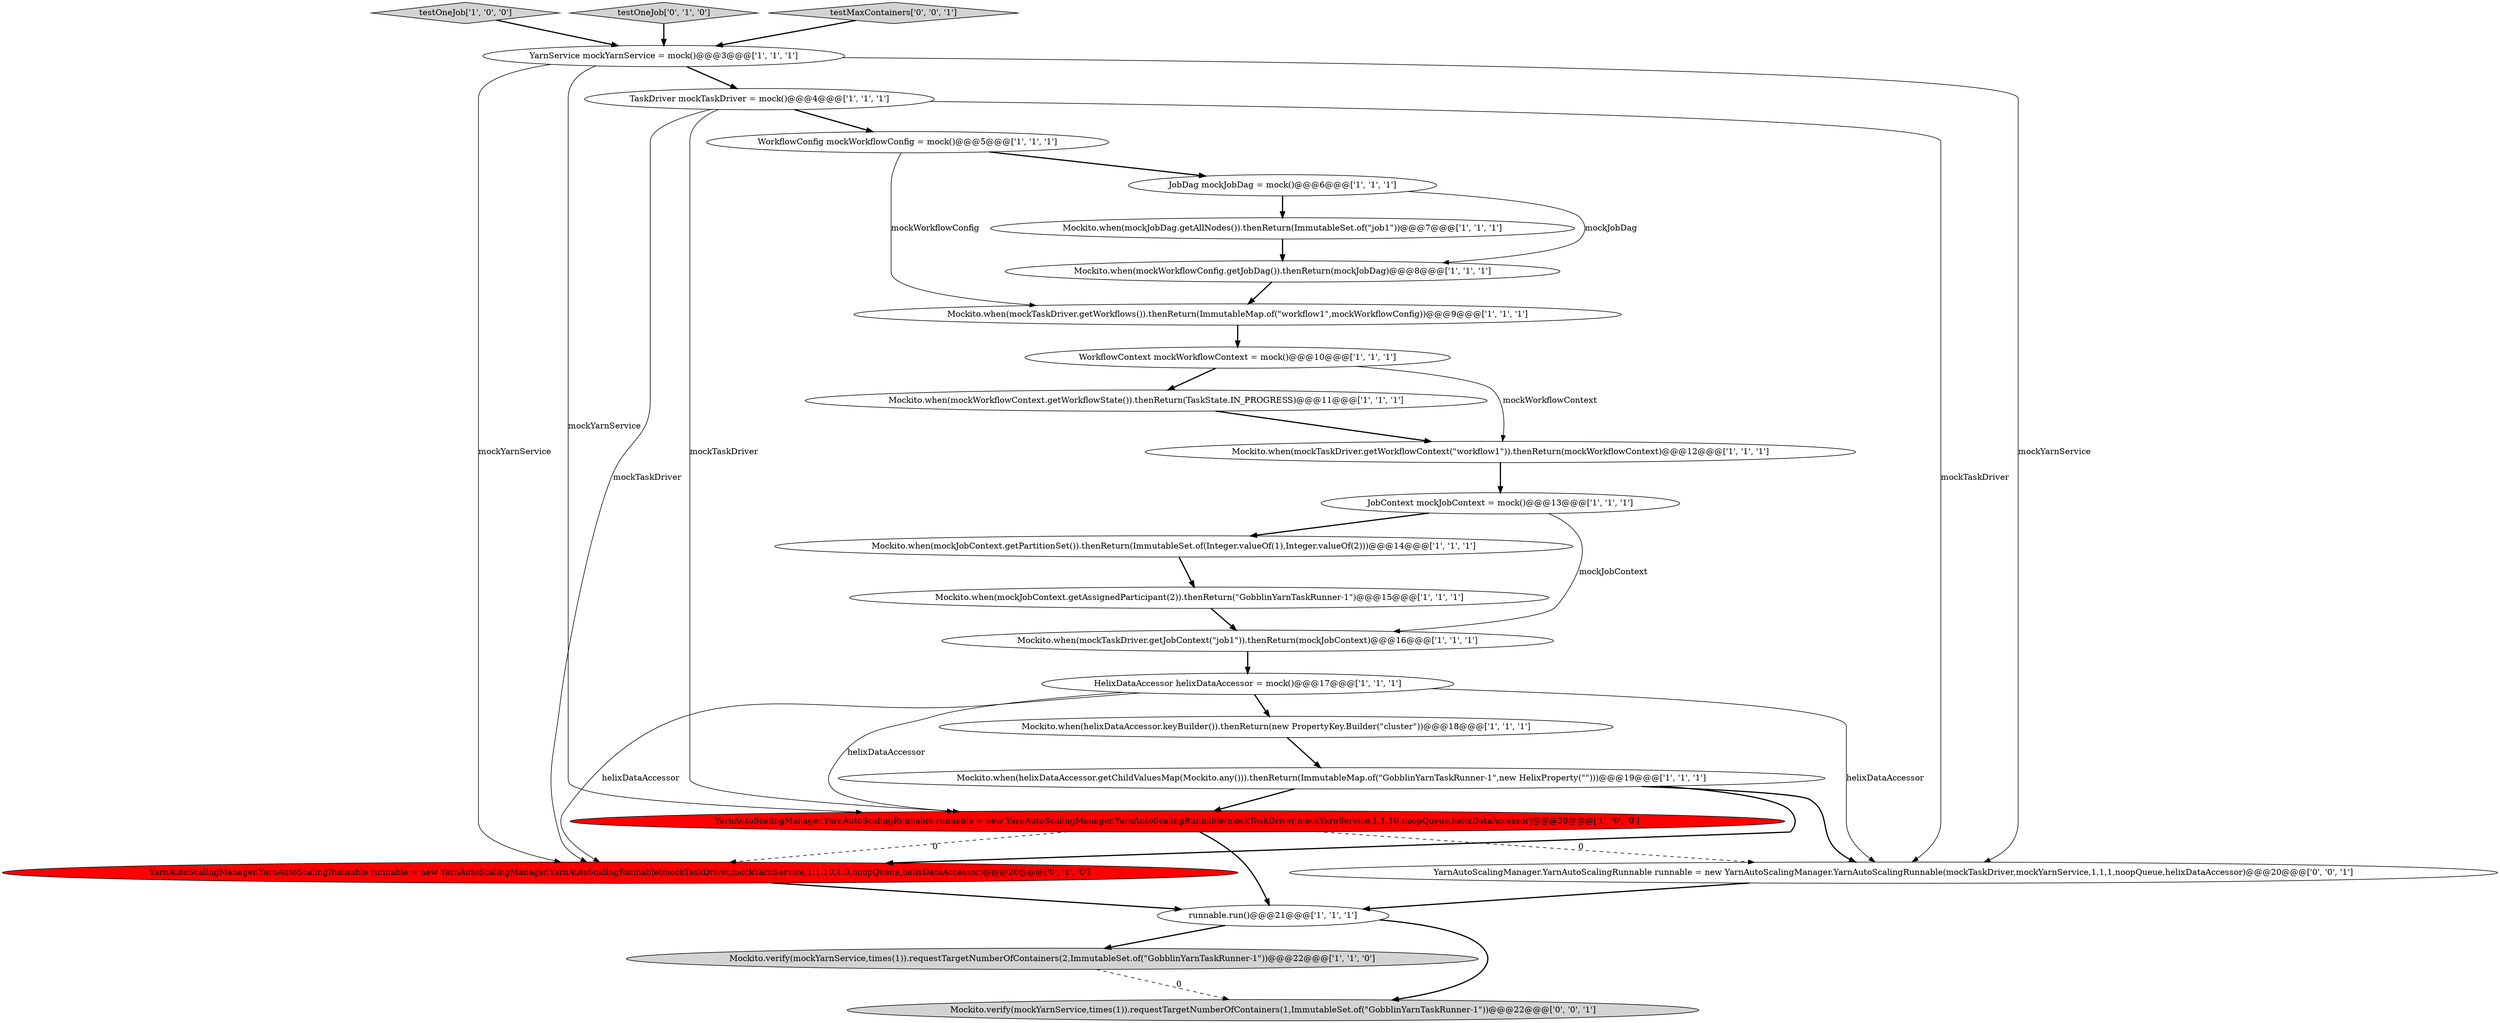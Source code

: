 digraph {
17 [style = filled, label = "WorkflowContext mockWorkflowContext = mock()@@@10@@@['1', '1', '1']", fillcolor = white, shape = ellipse image = "AAA0AAABBB1BBB"];
14 [style = filled, label = "testOneJob['1', '0', '0']", fillcolor = lightgray, shape = diamond image = "AAA0AAABBB1BBB"];
3 [style = filled, label = "Mockito.when(mockTaskDriver.getJobContext(\"job1\")).thenReturn(mockJobContext)@@@16@@@['1', '1', '1']", fillcolor = white, shape = ellipse image = "AAA0AAABBB1BBB"];
12 [style = filled, label = "JobContext mockJobContext = mock()@@@13@@@['1', '1', '1']", fillcolor = white, shape = ellipse image = "AAA0AAABBB1BBB"];
9 [style = filled, label = "Mockito.when(mockJobDag.getAllNodes()).thenReturn(ImmutableSet.of(\"job1\"))@@@7@@@['1', '1', '1']", fillcolor = white, shape = ellipse image = "AAA0AAABBB1BBB"];
2 [style = filled, label = "Mockito.when(helixDataAccessor.keyBuilder()).thenReturn(new PropertyKey.Builder(\"cluster\"))@@@18@@@['1', '1', '1']", fillcolor = white, shape = ellipse image = "AAA0AAABBB1BBB"];
10 [style = filled, label = "Mockito.verify(mockYarnService,times(1)).requestTargetNumberOfContainers(2,ImmutableSet.of(\"GobblinYarnTaskRunner-1\"))@@@22@@@['1', '1', '0']", fillcolor = lightgray, shape = ellipse image = "AAA0AAABBB1BBB"];
20 [style = filled, label = "Mockito.when(mockTaskDriver.getWorkflows()).thenReturn(ImmutableMap.of(\"workflow1\",mockWorkflowConfig))@@@9@@@['1', '1', '1']", fillcolor = white, shape = ellipse image = "AAA0AAABBB1BBB"];
11 [style = filled, label = "YarnService mockYarnService = mock()@@@3@@@['1', '1', '1']", fillcolor = white, shape = ellipse image = "AAA0AAABBB1BBB"];
13 [style = filled, label = "YarnAutoScalingManager.YarnAutoScalingRunnable runnable = new YarnAutoScalingManager.YarnAutoScalingRunnable(mockTaskDriver,mockYarnService,1,1,10,noopQueue,helixDataAccessor)@@@20@@@['1', '0', '0']", fillcolor = red, shape = ellipse image = "AAA1AAABBB1BBB"];
7 [style = filled, label = "Mockito.when(helixDataAccessor.getChildValuesMap(Mockito.any())).thenReturn(ImmutableMap.of(\"GobblinYarnTaskRunner-1\",new HelixProperty(\"\")))@@@19@@@['1', '1', '1']", fillcolor = white, shape = ellipse image = "AAA0AAABBB1BBB"];
18 [style = filled, label = "JobDag mockJobDag = mock()@@@6@@@['1', '1', '1']", fillcolor = white, shape = ellipse image = "AAA0AAABBB1BBB"];
21 [style = filled, label = "testOneJob['0', '1', '0']", fillcolor = lightgray, shape = diamond image = "AAA0AAABBB2BBB"];
6 [style = filled, label = "Mockito.when(mockTaskDriver.getWorkflowContext(\"workflow1\")).thenReturn(mockWorkflowContext)@@@12@@@['1', '1', '1']", fillcolor = white, shape = ellipse image = "AAA0AAABBB1BBB"];
8 [style = filled, label = "runnable.run()@@@21@@@['1', '1', '1']", fillcolor = white, shape = ellipse image = "AAA0AAABBB1BBB"];
25 [style = filled, label = "YarnAutoScalingManager.YarnAutoScalingRunnable runnable = new YarnAutoScalingManager.YarnAutoScalingRunnable(mockTaskDriver,mockYarnService,1,1,1,noopQueue,helixDataAccessor)@@@20@@@['0', '0', '1']", fillcolor = white, shape = ellipse image = "AAA0AAABBB3BBB"];
4 [style = filled, label = "Mockito.when(mockJobContext.getPartitionSet()).thenReturn(ImmutableSet.of(Integer.valueOf(1),Integer.valueOf(2)))@@@14@@@['1', '1', '1']", fillcolor = white, shape = ellipse image = "AAA0AAABBB1BBB"];
5 [style = filled, label = "Mockito.when(mockWorkflowContext.getWorkflowState()).thenReturn(TaskState.IN_PROGRESS)@@@11@@@['1', '1', '1']", fillcolor = white, shape = ellipse image = "AAA0AAABBB1BBB"];
1 [style = filled, label = "TaskDriver mockTaskDriver = mock()@@@4@@@['1', '1', '1']", fillcolor = white, shape = ellipse image = "AAA0AAABBB1BBB"];
22 [style = filled, label = "YarnAutoScalingManager.YarnAutoScalingRunnable runnable = new YarnAutoScalingManager.YarnAutoScalingRunnable(mockTaskDriver,mockYarnService,1,1,10,1.0,noopQueue,helixDataAccessor)@@@20@@@['0', '1', '0']", fillcolor = red, shape = ellipse image = "AAA1AAABBB2BBB"];
24 [style = filled, label = "Mockito.verify(mockYarnService,times(1)).requestTargetNumberOfContainers(1,ImmutableSet.of(\"GobblinYarnTaskRunner-1\"))@@@22@@@['0', '0', '1']", fillcolor = lightgray, shape = ellipse image = "AAA0AAABBB3BBB"];
15 [style = filled, label = "HelixDataAccessor helixDataAccessor = mock()@@@17@@@['1', '1', '1']", fillcolor = white, shape = ellipse image = "AAA0AAABBB1BBB"];
23 [style = filled, label = "testMaxContainers['0', '0', '1']", fillcolor = lightgray, shape = diamond image = "AAA0AAABBB3BBB"];
0 [style = filled, label = "Mockito.when(mockWorkflowConfig.getJobDag()).thenReturn(mockJobDag)@@@8@@@['1', '1', '1']", fillcolor = white, shape = ellipse image = "AAA0AAABBB1BBB"];
16 [style = filled, label = "WorkflowConfig mockWorkflowConfig = mock()@@@5@@@['1', '1', '1']", fillcolor = white, shape = ellipse image = "AAA0AAABBB1BBB"];
19 [style = filled, label = "Mockito.when(mockJobContext.getAssignedParticipant(2)).thenReturn(\"GobblinYarnTaskRunner-1\")@@@15@@@['1', '1', '1']", fillcolor = white, shape = ellipse image = "AAA0AAABBB1BBB"];
7->13 [style = bold, label=""];
15->22 [style = solid, label="helixDataAccessor"];
8->24 [style = bold, label=""];
8->10 [style = bold, label=""];
11->25 [style = solid, label="mockYarnService"];
17->5 [style = bold, label=""];
15->2 [style = bold, label=""];
16->18 [style = bold, label=""];
20->17 [style = bold, label=""];
15->25 [style = solid, label="helixDataAccessor"];
9->0 [style = bold, label=""];
11->1 [style = bold, label=""];
1->13 [style = solid, label="mockTaskDriver"];
4->19 [style = bold, label=""];
1->25 [style = solid, label="mockTaskDriver"];
11->22 [style = solid, label="mockYarnService"];
3->15 [style = bold, label=""];
18->0 [style = solid, label="mockJobDag"];
13->25 [style = dashed, label="0"];
1->22 [style = solid, label="mockTaskDriver"];
11->13 [style = solid, label="mockYarnService"];
22->8 [style = bold, label=""];
7->22 [style = bold, label=""];
5->6 [style = bold, label=""];
12->4 [style = bold, label=""];
21->11 [style = bold, label=""];
1->16 [style = bold, label=""];
12->3 [style = solid, label="mockJobContext"];
18->9 [style = bold, label=""];
17->6 [style = solid, label="mockWorkflowContext"];
15->13 [style = solid, label="helixDataAccessor"];
0->20 [style = bold, label=""];
25->8 [style = bold, label=""];
7->25 [style = bold, label=""];
2->7 [style = bold, label=""];
13->8 [style = bold, label=""];
23->11 [style = bold, label=""];
14->11 [style = bold, label=""];
19->3 [style = bold, label=""];
13->22 [style = dashed, label="0"];
10->24 [style = dashed, label="0"];
16->20 [style = solid, label="mockWorkflowConfig"];
6->12 [style = bold, label=""];
}
